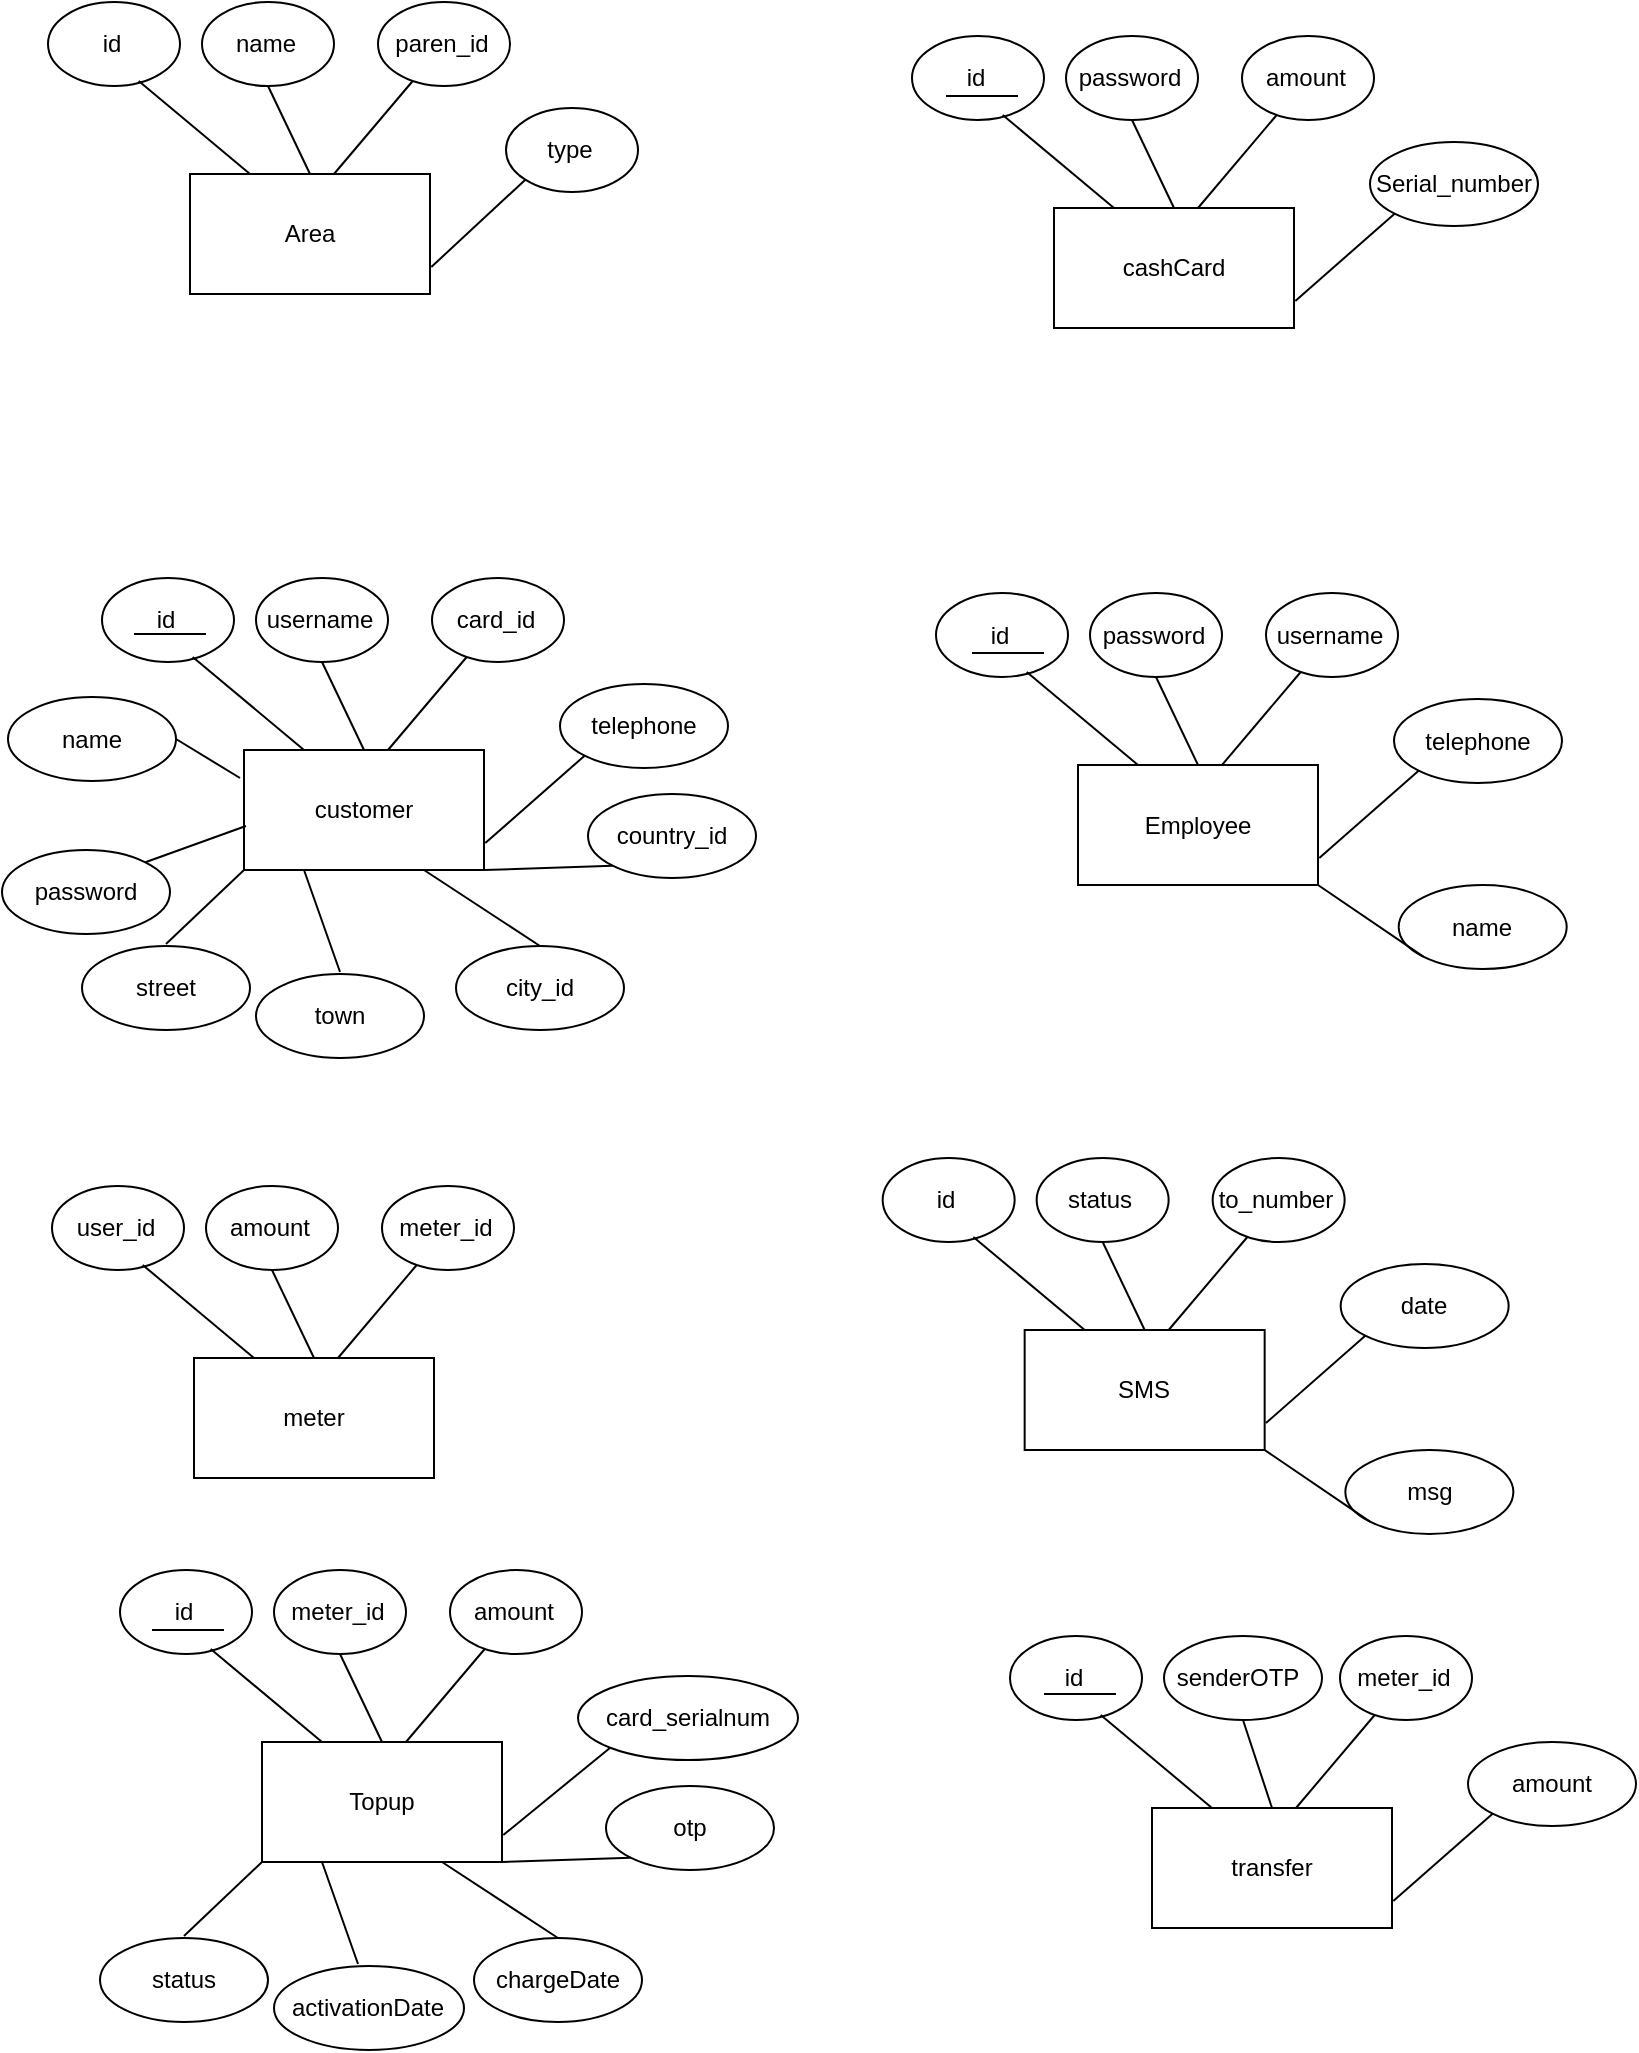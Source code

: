 <mxfile version="12.9.6" type="device"><diagram id="feRT_Bv8ankwjaCeMuWD" name="Page-1"><mxGraphModel dx="923" dy="354" grid="0" gridSize="10" guides="1" tooltips="1" connect="1" arrows="1" fold="1" page="1" pageScale="1" pageWidth="850" pageHeight="1100" math="0" shadow="0"><root><mxCell id="0"/><mxCell id="1" parent="0"/><mxCell id="7X9WFguHcZWcBJbjp-pj-1" value="" style="rounded=0;whiteSpace=wrap;html=1;" vertex="1" parent="1"><mxGeometry x="107" y="122" width="120" height="60" as="geometry"/></mxCell><mxCell id="7X9WFguHcZWcBJbjp-pj-2" value="Area" style="text;html=1;strokeColor=none;fillColor=none;align=center;verticalAlign=middle;whiteSpace=wrap;rounded=0;" vertex="1" parent="1"><mxGeometry x="140" y="137.5" width="54" height="29" as="geometry"/></mxCell><mxCell id="7X9WFguHcZWcBJbjp-pj-3" value="" style="ellipse;whiteSpace=wrap;html=1;" vertex="1" parent="1"><mxGeometry x="36" y="36" width="66" height="42" as="geometry"/></mxCell><mxCell id="7X9WFguHcZWcBJbjp-pj-4" value="id" style="text;html=1;strokeColor=none;fillColor=none;align=center;verticalAlign=middle;whiteSpace=wrap;rounded=0;" vertex="1" parent="1"><mxGeometry x="48" y="47" width="40" height="20" as="geometry"/></mxCell><mxCell id="7X9WFguHcZWcBJbjp-pj-5" value="" style="ellipse;whiteSpace=wrap;html=1;" vertex="1" parent="1"><mxGeometry x="113" y="36" width="66" height="42" as="geometry"/></mxCell><mxCell id="7X9WFguHcZWcBJbjp-pj-6" value="name" style="text;html=1;strokeColor=none;fillColor=none;align=center;verticalAlign=middle;whiteSpace=wrap;rounded=0;" vertex="1" parent="1"><mxGeometry x="125" y="47" width="40" height="20" as="geometry"/></mxCell><mxCell id="7X9WFguHcZWcBJbjp-pj-7" value="" style="ellipse;whiteSpace=wrap;html=1;" vertex="1" parent="1"><mxGeometry x="201" y="36" width="66" height="42" as="geometry"/></mxCell><mxCell id="7X9WFguHcZWcBJbjp-pj-8" value="paren_id" style="text;html=1;strokeColor=none;fillColor=none;align=center;verticalAlign=middle;whiteSpace=wrap;rounded=0;" vertex="1" parent="1"><mxGeometry x="213" y="47" width="40" height="20" as="geometry"/></mxCell><mxCell id="7X9WFguHcZWcBJbjp-pj-9" value="" style="ellipse;whiteSpace=wrap;html=1;" vertex="1" parent="1"><mxGeometry x="265" y="89" width="66" height="42" as="geometry"/></mxCell><mxCell id="7X9WFguHcZWcBJbjp-pj-10" value="type" style="text;html=1;strokeColor=none;fillColor=none;align=center;verticalAlign=middle;whiteSpace=wrap;rounded=0;" vertex="1" parent="1"><mxGeometry x="277" y="100" width="40" height="20" as="geometry"/></mxCell><mxCell id="7X9WFguHcZWcBJbjp-pj-15" value="" style="endArrow=none;html=1;" edge="1" parent="1" target="7X9WFguHcZWcBJbjp-pj-7"><mxGeometry width="50" height="50" relative="1" as="geometry"><mxPoint x="179" y="122" as="sourcePoint"/><mxPoint x="224" y="77" as="targetPoint"/></mxGeometry></mxCell><mxCell id="7X9WFguHcZWcBJbjp-pj-16" value="" style="endArrow=none;html=1;entryX=0;entryY=1;entryDx=0;entryDy=0;" edge="1" parent="1" target="7X9WFguHcZWcBJbjp-pj-9"><mxGeometry width="50" height="50" relative="1" as="geometry"><mxPoint x="227.65" y="168.51" as="sourcePoint"/><mxPoint x="267" y="122" as="targetPoint"/></mxGeometry></mxCell><mxCell id="7X9WFguHcZWcBJbjp-pj-17" value="" style="endArrow=none;html=1;exitX=0.5;exitY=0;exitDx=0;exitDy=0;entryX=0.5;entryY=1;entryDx=0;entryDy=0;" edge="1" parent="1" source="7X9WFguHcZWcBJbjp-pj-1" target="7X9WFguHcZWcBJbjp-pj-5"><mxGeometry width="50" height="50" relative="1" as="geometry"><mxPoint x="121" y="124.51" as="sourcePoint"/><mxPoint x="135" y="86" as="targetPoint"/></mxGeometry></mxCell><mxCell id="7X9WFguHcZWcBJbjp-pj-18" value="" style="endArrow=none;html=1;exitX=0.25;exitY=0;exitDx=0;exitDy=0;" edge="1" parent="1" source="7X9WFguHcZWcBJbjp-pj-1"><mxGeometry width="50" height="50" relative="1" as="geometry"><mxPoint x="42" y="122" as="sourcePoint"/><mxPoint x="81.355" y="75.49" as="targetPoint"/></mxGeometry></mxCell><mxCell id="7X9WFguHcZWcBJbjp-pj-19" value="" style="rounded=0;whiteSpace=wrap;html=1;" vertex="1" parent="1"><mxGeometry x="539" y="139" width="120" height="60" as="geometry"/></mxCell><mxCell id="7X9WFguHcZWcBJbjp-pj-20" value="cashCard" style="text;html=1;strokeColor=none;fillColor=none;align=center;verticalAlign=middle;whiteSpace=wrap;rounded=0;" vertex="1" parent="1"><mxGeometry x="572" y="154.5" width="54" height="29" as="geometry"/></mxCell><mxCell id="7X9WFguHcZWcBJbjp-pj-21" value="" style="ellipse;whiteSpace=wrap;html=1;" vertex="1" parent="1"><mxGeometry x="468" y="53" width="66" height="42" as="geometry"/></mxCell><mxCell id="7X9WFguHcZWcBJbjp-pj-22" value="id" style="text;html=1;strokeColor=none;fillColor=none;align=center;verticalAlign=middle;whiteSpace=wrap;rounded=0;" vertex="1" parent="1"><mxGeometry x="480" y="64" width="40" height="20" as="geometry"/></mxCell><mxCell id="7X9WFguHcZWcBJbjp-pj-23" value="" style="ellipse;whiteSpace=wrap;html=1;" vertex="1" parent="1"><mxGeometry x="545" y="53" width="66" height="42" as="geometry"/></mxCell><mxCell id="7X9WFguHcZWcBJbjp-pj-24" value="password" style="text;html=1;strokeColor=none;fillColor=none;align=center;verticalAlign=middle;whiteSpace=wrap;rounded=0;" vertex="1" parent="1"><mxGeometry x="557" y="64" width="40" height="20" as="geometry"/></mxCell><mxCell id="7X9WFguHcZWcBJbjp-pj-25" value="" style="ellipse;whiteSpace=wrap;html=1;" vertex="1" parent="1"><mxGeometry x="633" y="53" width="66" height="42" as="geometry"/></mxCell><mxCell id="7X9WFguHcZWcBJbjp-pj-26" value="amount" style="text;html=1;strokeColor=none;fillColor=none;align=center;verticalAlign=middle;whiteSpace=wrap;rounded=0;" vertex="1" parent="1"><mxGeometry x="645" y="64" width="40" height="20" as="geometry"/></mxCell><mxCell id="7X9WFguHcZWcBJbjp-pj-27" value="" style="ellipse;whiteSpace=wrap;html=1;" vertex="1" parent="1"><mxGeometry x="697" y="106" width="84" height="42" as="geometry"/></mxCell><mxCell id="7X9WFguHcZWcBJbjp-pj-28" value="Serial_number" style="text;html=1;strokeColor=none;fillColor=none;align=center;verticalAlign=middle;whiteSpace=wrap;rounded=0;" vertex="1" parent="1"><mxGeometry x="719" y="117" width="40" height="20" as="geometry"/></mxCell><mxCell id="7X9WFguHcZWcBJbjp-pj-29" value="" style="endArrow=none;html=1;" edge="1" parent="1" target="7X9WFguHcZWcBJbjp-pj-25"><mxGeometry width="50" height="50" relative="1" as="geometry"><mxPoint x="611" y="139" as="sourcePoint"/><mxPoint x="656" y="94" as="targetPoint"/></mxGeometry></mxCell><mxCell id="7X9WFguHcZWcBJbjp-pj-30" value="" style="endArrow=none;html=1;entryX=0;entryY=1;entryDx=0;entryDy=0;" edge="1" parent="1" target="7X9WFguHcZWcBJbjp-pj-27"><mxGeometry width="50" height="50" relative="1" as="geometry"><mxPoint x="659.65" y="185.51" as="sourcePoint"/><mxPoint x="699" y="139" as="targetPoint"/></mxGeometry></mxCell><mxCell id="7X9WFguHcZWcBJbjp-pj-31" value="" style="endArrow=none;html=1;exitX=0.5;exitY=0;exitDx=0;exitDy=0;entryX=0.5;entryY=1;entryDx=0;entryDy=0;" edge="1" parent="1" source="7X9WFguHcZWcBJbjp-pj-19" target="7X9WFguHcZWcBJbjp-pj-23"><mxGeometry width="50" height="50" relative="1" as="geometry"><mxPoint x="553" y="141.51" as="sourcePoint"/><mxPoint x="567" y="103" as="targetPoint"/></mxGeometry></mxCell><mxCell id="7X9WFguHcZWcBJbjp-pj-32" value="" style="endArrow=none;html=1;exitX=0.25;exitY=0;exitDx=0;exitDy=0;" edge="1" parent="1" source="7X9WFguHcZWcBJbjp-pj-19"><mxGeometry width="50" height="50" relative="1" as="geometry"><mxPoint x="474" y="139" as="sourcePoint"/><mxPoint x="513.355" y="92.49" as="targetPoint"/></mxGeometry></mxCell><mxCell id="7X9WFguHcZWcBJbjp-pj-33" value="" style="rounded=0;whiteSpace=wrap;html=1;" vertex="1" parent="1"><mxGeometry x="134" y="410" width="120" height="60" as="geometry"/></mxCell><mxCell id="7X9WFguHcZWcBJbjp-pj-34" value="customer" style="text;html=1;strokeColor=none;fillColor=none;align=center;verticalAlign=middle;whiteSpace=wrap;rounded=0;" vertex="1" parent="1"><mxGeometry x="167" y="425.5" width="54" height="29" as="geometry"/></mxCell><mxCell id="7X9WFguHcZWcBJbjp-pj-35" value="" style="ellipse;whiteSpace=wrap;html=1;" vertex="1" parent="1"><mxGeometry x="63" y="324" width="66" height="42" as="geometry"/></mxCell><mxCell id="7X9WFguHcZWcBJbjp-pj-36" value="id" style="text;html=1;strokeColor=none;fillColor=none;align=center;verticalAlign=middle;whiteSpace=wrap;rounded=0;" vertex="1" parent="1"><mxGeometry x="75" y="335" width="40" height="20" as="geometry"/></mxCell><mxCell id="7X9WFguHcZWcBJbjp-pj-37" value="" style="ellipse;whiteSpace=wrap;html=1;" vertex="1" parent="1"><mxGeometry x="140" y="324" width="66" height="42" as="geometry"/></mxCell><mxCell id="7X9WFguHcZWcBJbjp-pj-38" value="username" style="text;html=1;strokeColor=none;fillColor=none;align=center;verticalAlign=middle;whiteSpace=wrap;rounded=0;" vertex="1" parent="1"><mxGeometry x="152" y="335" width="40" height="20" as="geometry"/></mxCell><mxCell id="7X9WFguHcZWcBJbjp-pj-39" value="" style="ellipse;whiteSpace=wrap;html=1;" vertex="1" parent="1"><mxGeometry x="228" y="324" width="66" height="42" as="geometry"/></mxCell><mxCell id="7X9WFguHcZWcBJbjp-pj-40" value="card_id" style="text;html=1;strokeColor=none;fillColor=none;align=center;verticalAlign=middle;whiteSpace=wrap;rounded=0;" vertex="1" parent="1"><mxGeometry x="240" y="335" width="40" height="20" as="geometry"/></mxCell><mxCell id="7X9WFguHcZWcBJbjp-pj-41" value="" style="ellipse;whiteSpace=wrap;html=1;" vertex="1" parent="1"><mxGeometry x="292" y="377" width="84" height="42" as="geometry"/></mxCell><mxCell id="7X9WFguHcZWcBJbjp-pj-42" value="telephone" style="text;html=1;strokeColor=none;fillColor=none;align=center;verticalAlign=middle;whiteSpace=wrap;rounded=0;" vertex="1" parent="1"><mxGeometry x="314" y="388" width="40" height="20" as="geometry"/></mxCell><mxCell id="7X9WFguHcZWcBJbjp-pj-43" value="" style="endArrow=none;html=1;" edge="1" parent="1" target="7X9WFguHcZWcBJbjp-pj-39"><mxGeometry width="50" height="50" relative="1" as="geometry"><mxPoint x="206" y="410" as="sourcePoint"/><mxPoint x="251" y="365" as="targetPoint"/></mxGeometry></mxCell><mxCell id="7X9WFguHcZWcBJbjp-pj-44" value="" style="endArrow=none;html=1;entryX=0;entryY=1;entryDx=0;entryDy=0;" edge="1" parent="1" target="7X9WFguHcZWcBJbjp-pj-41"><mxGeometry width="50" height="50" relative="1" as="geometry"><mxPoint x="254.65" y="456.51" as="sourcePoint"/><mxPoint x="294" y="410" as="targetPoint"/></mxGeometry></mxCell><mxCell id="7X9WFguHcZWcBJbjp-pj-45" value="" style="endArrow=none;html=1;exitX=0.5;exitY=0;exitDx=0;exitDy=0;entryX=0.5;entryY=1;entryDx=0;entryDy=0;" edge="1" parent="1" source="7X9WFguHcZWcBJbjp-pj-33" target="7X9WFguHcZWcBJbjp-pj-37"><mxGeometry width="50" height="50" relative="1" as="geometry"><mxPoint x="148" y="412.51" as="sourcePoint"/><mxPoint x="162" y="374" as="targetPoint"/></mxGeometry></mxCell><mxCell id="7X9WFguHcZWcBJbjp-pj-46" value="" style="endArrow=none;html=1;exitX=0.25;exitY=0;exitDx=0;exitDy=0;" edge="1" parent="1" source="7X9WFguHcZWcBJbjp-pj-33"><mxGeometry width="50" height="50" relative="1" as="geometry"><mxPoint x="69" y="410" as="sourcePoint"/><mxPoint x="108.355" y="363.49" as="targetPoint"/></mxGeometry></mxCell><mxCell id="7X9WFguHcZWcBJbjp-pj-49" value="" style="ellipse;whiteSpace=wrap;html=1;" vertex="1" parent="1"><mxGeometry x="306" y="432" width="84" height="42" as="geometry"/></mxCell><mxCell id="7X9WFguHcZWcBJbjp-pj-50" value="country_id" style="text;html=1;strokeColor=none;fillColor=none;align=center;verticalAlign=middle;whiteSpace=wrap;rounded=0;" vertex="1" parent="1"><mxGeometry x="328" y="443" width="40" height="20" as="geometry"/></mxCell><mxCell id="7X9WFguHcZWcBJbjp-pj-51" value="" style="endArrow=none;html=1;entryX=0;entryY=1;entryDx=0;entryDy=0;exitX=1;exitY=1;exitDx=0;exitDy=0;" edge="1" parent="1" target="7X9WFguHcZWcBJbjp-pj-49" source="7X9WFguHcZWcBJbjp-pj-33"><mxGeometry width="50" height="50" relative="1" as="geometry"><mxPoint x="261.0" y="534.01" as="sourcePoint"/><mxPoint x="300.35" y="487.5" as="targetPoint"/></mxGeometry></mxCell><mxCell id="7X9WFguHcZWcBJbjp-pj-52" value="" style="ellipse;whiteSpace=wrap;html=1;" vertex="1" parent="1"><mxGeometry x="240" y="508" width="84" height="42" as="geometry"/></mxCell><mxCell id="7X9WFguHcZWcBJbjp-pj-53" value="city_id" style="text;html=1;strokeColor=none;fillColor=none;align=center;verticalAlign=middle;whiteSpace=wrap;rounded=0;" vertex="1" parent="1"><mxGeometry x="262" y="519" width="40" height="20" as="geometry"/></mxCell><mxCell id="7X9WFguHcZWcBJbjp-pj-54" value="" style="endArrow=none;html=1;entryX=0.5;entryY=0;entryDx=0;entryDy=0;exitX=0.75;exitY=1;exitDx=0;exitDy=0;" edge="1" parent="1" target="7X9WFguHcZWcBJbjp-pj-52" source="7X9WFguHcZWcBJbjp-pj-33"><mxGeometry width="50" height="50" relative="1" as="geometry"><mxPoint x="129.0" y="587.51" as="sourcePoint"/><mxPoint x="168.35" y="541" as="targetPoint"/></mxGeometry></mxCell><mxCell id="7X9WFguHcZWcBJbjp-pj-55" value="" style="ellipse;whiteSpace=wrap;html=1;" vertex="1" parent="1"><mxGeometry x="140" y="522" width="84" height="42" as="geometry"/></mxCell><mxCell id="7X9WFguHcZWcBJbjp-pj-56" value="town" style="text;html=1;strokeColor=none;fillColor=none;align=center;verticalAlign=middle;whiteSpace=wrap;rounded=0;" vertex="1" parent="1"><mxGeometry x="162" y="533" width="40" height="20" as="geometry"/></mxCell><mxCell id="7X9WFguHcZWcBJbjp-pj-57" value="" style="endArrow=none;html=1;exitX=0.25;exitY=1;exitDx=0;exitDy=0;" edge="1" parent="1" source="7X9WFguHcZWcBJbjp-pj-33"><mxGeometry width="50" height="50" relative="1" as="geometry"><mxPoint x="43.65" y="565.01" as="sourcePoint"/><mxPoint x="182" y="521" as="targetPoint"/></mxGeometry></mxCell><mxCell id="7X9WFguHcZWcBJbjp-pj-58" value="" style="ellipse;whiteSpace=wrap;html=1;" vertex="1" parent="1"><mxGeometry x="53" y="508" width="84" height="42" as="geometry"/></mxCell><mxCell id="7X9WFguHcZWcBJbjp-pj-59" value="street" style="text;html=1;strokeColor=none;fillColor=none;align=center;verticalAlign=middle;whiteSpace=wrap;rounded=0;" vertex="1" parent="1"><mxGeometry x="75" y="519" width="40" height="20" as="geometry"/></mxCell><mxCell id="7X9WFguHcZWcBJbjp-pj-60" value="" style="endArrow=none;html=1;exitX=0;exitY=1;exitDx=0;exitDy=0;" edge="1" parent="1" source="7X9WFguHcZWcBJbjp-pj-33"><mxGeometry width="50" height="50" relative="1" as="geometry"><mxPoint x="77" y="456" as="sourcePoint"/><mxPoint x="95" y="507" as="targetPoint"/></mxGeometry></mxCell><mxCell id="7X9WFguHcZWcBJbjp-pj-61" value="" style="ellipse;whiteSpace=wrap;html=1;" vertex="1" parent="1"><mxGeometry x="13" y="460" width="84" height="42" as="geometry"/></mxCell><mxCell id="7X9WFguHcZWcBJbjp-pj-62" value="password" style="text;html=1;strokeColor=none;fillColor=none;align=center;verticalAlign=middle;whiteSpace=wrap;rounded=0;" vertex="1" parent="1"><mxGeometry x="35" y="471" width="40" height="20" as="geometry"/></mxCell><mxCell id="7X9WFguHcZWcBJbjp-pj-63" value="" style="endArrow=none;html=1;exitX=0.008;exitY=0.633;exitDx=0;exitDy=0;exitPerimeter=0;entryX=1;entryY=0;entryDx=0;entryDy=0;" edge="1" parent="1" source="7X9WFguHcZWcBJbjp-pj-33" target="7X9WFguHcZWcBJbjp-pj-61"><mxGeometry width="50" height="50" relative="1" as="geometry"><mxPoint x="37" y="408" as="sourcePoint"/><mxPoint x="55" y="459" as="targetPoint"/></mxGeometry></mxCell><mxCell id="7X9WFguHcZWcBJbjp-pj-64" value="" style="ellipse;whiteSpace=wrap;html=1;" vertex="1" parent="1"><mxGeometry x="16" y="383.5" width="84" height="42" as="geometry"/></mxCell><mxCell id="7X9WFguHcZWcBJbjp-pj-65" value="name" style="text;html=1;strokeColor=none;fillColor=none;align=center;verticalAlign=middle;whiteSpace=wrap;rounded=0;" vertex="1" parent="1"><mxGeometry x="38" y="394.5" width="40" height="20" as="geometry"/></mxCell><mxCell id="7X9WFguHcZWcBJbjp-pj-66" value="" style="endArrow=none;html=1;entryX=1;entryY=0.5;entryDx=0;entryDy=0;" edge="1" parent="1" target="7X9WFguHcZWcBJbjp-pj-64"><mxGeometry width="50" height="50" relative="1" as="geometry"><mxPoint x="132" y="424" as="sourcePoint"/><mxPoint x="65" y="402" as="targetPoint"/></mxGeometry></mxCell><mxCell id="7X9WFguHcZWcBJbjp-pj-67" value="" style="rounded=0;whiteSpace=wrap;html=1;" vertex="1" parent="1"><mxGeometry x="551" y="417.5" width="120" height="60" as="geometry"/></mxCell><mxCell id="7X9WFguHcZWcBJbjp-pj-68" value="Employee" style="text;html=1;strokeColor=none;fillColor=none;align=center;verticalAlign=middle;whiteSpace=wrap;rounded=0;" vertex="1" parent="1"><mxGeometry x="584" y="433" width="54" height="29" as="geometry"/></mxCell><mxCell id="7X9WFguHcZWcBJbjp-pj-69" value="" style="ellipse;whiteSpace=wrap;html=1;" vertex="1" parent="1"><mxGeometry x="480" y="331.5" width="66" height="42" as="geometry"/></mxCell><mxCell id="7X9WFguHcZWcBJbjp-pj-70" value="id" style="text;html=1;strokeColor=none;fillColor=none;align=center;verticalAlign=middle;whiteSpace=wrap;rounded=0;" vertex="1" parent="1"><mxGeometry x="492" y="342.5" width="40" height="20" as="geometry"/></mxCell><mxCell id="7X9WFguHcZWcBJbjp-pj-71" value="" style="ellipse;whiteSpace=wrap;html=1;" vertex="1" parent="1"><mxGeometry x="557" y="331.5" width="66" height="42" as="geometry"/></mxCell><mxCell id="7X9WFguHcZWcBJbjp-pj-72" value="password" style="text;html=1;strokeColor=none;fillColor=none;align=center;verticalAlign=middle;whiteSpace=wrap;rounded=0;" vertex="1" parent="1"><mxGeometry x="569" y="342.5" width="40" height="20" as="geometry"/></mxCell><mxCell id="7X9WFguHcZWcBJbjp-pj-73" value="" style="ellipse;whiteSpace=wrap;html=1;" vertex="1" parent="1"><mxGeometry x="645" y="331.5" width="66" height="42" as="geometry"/></mxCell><mxCell id="7X9WFguHcZWcBJbjp-pj-74" value="username" style="text;html=1;strokeColor=none;fillColor=none;align=center;verticalAlign=middle;whiteSpace=wrap;rounded=0;" vertex="1" parent="1"><mxGeometry x="657" y="342.5" width="40" height="20" as="geometry"/></mxCell><mxCell id="7X9WFguHcZWcBJbjp-pj-75" value="" style="ellipse;whiteSpace=wrap;html=1;" vertex="1" parent="1"><mxGeometry x="709" y="384.5" width="84" height="42" as="geometry"/></mxCell><mxCell id="7X9WFguHcZWcBJbjp-pj-76" value="telephone" style="text;html=1;strokeColor=none;fillColor=none;align=center;verticalAlign=middle;whiteSpace=wrap;rounded=0;" vertex="1" parent="1"><mxGeometry x="731" y="395.5" width="40" height="20" as="geometry"/></mxCell><mxCell id="7X9WFguHcZWcBJbjp-pj-77" value="" style="endArrow=none;html=1;" edge="1" parent="1" target="7X9WFguHcZWcBJbjp-pj-73"><mxGeometry width="50" height="50" relative="1" as="geometry"><mxPoint x="623" y="417.5" as="sourcePoint"/><mxPoint x="668" y="372.5" as="targetPoint"/></mxGeometry></mxCell><mxCell id="7X9WFguHcZWcBJbjp-pj-78" value="" style="endArrow=none;html=1;entryX=0;entryY=1;entryDx=0;entryDy=0;" edge="1" parent="1" target="7X9WFguHcZWcBJbjp-pj-75"><mxGeometry width="50" height="50" relative="1" as="geometry"><mxPoint x="671.65" y="464.01" as="sourcePoint"/><mxPoint x="711" y="417.5" as="targetPoint"/></mxGeometry></mxCell><mxCell id="7X9WFguHcZWcBJbjp-pj-79" value="" style="endArrow=none;html=1;exitX=0.5;exitY=0;exitDx=0;exitDy=0;entryX=0.5;entryY=1;entryDx=0;entryDy=0;" edge="1" parent="1" source="7X9WFguHcZWcBJbjp-pj-67" target="7X9WFguHcZWcBJbjp-pj-71"><mxGeometry width="50" height="50" relative="1" as="geometry"><mxPoint x="565" y="420.01" as="sourcePoint"/><mxPoint x="579" y="381.5" as="targetPoint"/></mxGeometry></mxCell><mxCell id="7X9WFguHcZWcBJbjp-pj-80" value="" style="endArrow=none;html=1;exitX=0.25;exitY=0;exitDx=0;exitDy=0;" edge="1" parent="1" source="7X9WFguHcZWcBJbjp-pj-67"><mxGeometry width="50" height="50" relative="1" as="geometry"><mxPoint x="486" y="417.5" as="sourcePoint"/><mxPoint x="525.355" y="370.99" as="targetPoint"/></mxGeometry></mxCell><mxCell id="7X9WFguHcZWcBJbjp-pj-81" value="" style="ellipse;whiteSpace=wrap;html=1;" vertex="1" parent="1"><mxGeometry x="711.35" y="477.5" width="84" height="42" as="geometry"/></mxCell><mxCell id="7X9WFguHcZWcBJbjp-pj-82" value="name" style="text;html=1;strokeColor=none;fillColor=none;align=center;verticalAlign=middle;whiteSpace=wrap;rounded=0;" vertex="1" parent="1"><mxGeometry x="733.35" y="488.5" width="40" height="20" as="geometry"/></mxCell><mxCell id="7X9WFguHcZWcBJbjp-pj-83" value="" style="endArrow=none;html=1;entryX=0;entryY=1;entryDx=0;entryDy=0;exitX=1;exitY=1;exitDx=0;exitDy=0;" edge="1" parent="1" target="7X9WFguHcZWcBJbjp-pj-81" source="7X9WFguHcZWcBJbjp-pj-67"><mxGeometry width="50" height="50" relative="1" as="geometry"><mxPoint x="674.0" y="557.01" as="sourcePoint"/><mxPoint x="713.35" y="510.5" as="targetPoint"/></mxGeometry></mxCell><mxCell id="7X9WFguHcZWcBJbjp-pj-85" value="" style="rounded=0;whiteSpace=wrap;html=1;" vertex="1" parent="1"><mxGeometry x="109" y="714" width="120" height="60" as="geometry"/></mxCell><mxCell id="7X9WFguHcZWcBJbjp-pj-86" value="meter" style="text;html=1;strokeColor=none;fillColor=none;align=center;verticalAlign=middle;whiteSpace=wrap;rounded=0;" vertex="1" parent="1"><mxGeometry x="142" y="729.5" width="54" height="29" as="geometry"/></mxCell><mxCell id="7X9WFguHcZWcBJbjp-pj-87" value="" style="ellipse;whiteSpace=wrap;html=1;" vertex="1" parent="1"><mxGeometry x="38" y="628" width="66" height="42" as="geometry"/></mxCell><mxCell id="7X9WFguHcZWcBJbjp-pj-88" value="user_id" style="text;html=1;strokeColor=none;fillColor=none;align=center;verticalAlign=middle;whiteSpace=wrap;rounded=0;" vertex="1" parent="1"><mxGeometry x="50" y="639" width="40" height="20" as="geometry"/></mxCell><mxCell id="7X9WFguHcZWcBJbjp-pj-89" value="" style="ellipse;whiteSpace=wrap;html=1;" vertex="1" parent="1"><mxGeometry x="115" y="628" width="66" height="42" as="geometry"/></mxCell><mxCell id="7X9WFguHcZWcBJbjp-pj-90" value="amount" style="text;html=1;strokeColor=none;fillColor=none;align=center;verticalAlign=middle;whiteSpace=wrap;rounded=0;" vertex="1" parent="1"><mxGeometry x="127" y="639" width="40" height="20" as="geometry"/></mxCell><mxCell id="7X9WFguHcZWcBJbjp-pj-91" value="" style="ellipse;whiteSpace=wrap;html=1;" vertex="1" parent="1"><mxGeometry x="203" y="628" width="66" height="42" as="geometry"/></mxCell><mxCell id="7X9WFguHcZWcBJbjp-pj-92" value="meter_id" style="text;html=1;strokeColor=none;fillColor=none;align=center;verticalAlign=middle;whiteSpace=wrap;rounded=0;" vertex="1" parent="1"><mxGeometry x="215" y="639" width="40" height="20" as="geometry"/></mxCell><mxCell id="7X9WFguHcZWcBJbjp-pj-95" value="" style="endArrow=none;html=1;" edge="1" parent="1" target="7X9WFguHcZWcBJbjp-pj-91"><mxGeometry width="50" height="50" relative="1" as="geometry"><mxPoint x="181" y="714" as="sourcePoint"/><mxPoint x="226" y="669" as="targetPoint"/></mxGeometry></mxCell><mxCell id="7X9WFguHcZWcBJbjp-pj-97" value="" style="endArrow=none;html=1;exitX=0.5;exitY=0;exitDx=0;exitDy=0;entryX=0.5;entryY=1;entryDx=0;entryDy=0;" edge="1" parent="1" source="7X9WFguHcZWcBJbjp-pj-85" target="7X9WFguHcZWcBJbjp-pj-89"><mxGeometry width="50" height="50" relative="1" as="geometry"><mxPoint x="123" y="716.51" as="sourcePoint"/><mxPoint x="137" y="678" as="targetPoint"/></mxGeometry></mxCell><mxCell id="7X9WFguHcZWcBJbjp-pj-98" value="" style="endArrow=none;html=1;exitX=0.25;exitY=0;exitDx=0;exitDy=0;" edge="1" parent="1" source="7X9WFguHcZWcBJbjp-pj-85"><mxGeometry width="50" height="50" relative="1" as="geometry"><mxPoint x="44" y="714" as="sourcePoint"/><mxPoint x="83.355" y="667.49" as="targetPoint"/></mxGeometry></mxCell><mxCell id="7X9WFguHcZWcBJbjp-pj-99" value="" style="rounded=0;whiteSpace=wrap;html=1;" vertex="1" parent="1"><mxGeometry x="524.33" y="700" width="120" height="60" as="geometry"/></mxCell><mxCell id="7X9WFguHcZWcBJbjp-pj-100" value="SMS" style="text;html=1;strokeColor=none;fillColor=none;align=center;verticalAlign=middle;whiteSpace=wrap;rounded=0;" vertex="1" parent="1"><mxGeometry x="557.33" y="715.5" width="54" height="29" as="geometry"/></mxCell><mxCell id="7X9WFguHcZWcBJbjp-pj-101" value="" style="ellipse;whiteSpace=wrap;html=1;" vertex="1" parent="1"><mxGeometry x="453.33" y="614" width="66" height="42" as="geometry"/></mxCell><mxCell id="7X9WFguHcZWcBJbjp-pj-102" value="id" style="text;html=1;strokeColor=none;fillColor=none;align=center;verticalAlign=middle;whiteSpace=wrap;rounded=0;" vertex="1" parent="1"><mxGeometry x="465.33" y="625" width="40" height="20" as="geometry"/></mxCell><mxCell id="7X9WFguHcZWcBJbjp-pj-103" value="" style="ellipse;whiteSpace=wrap;html=1;" vertex="1" parent="1"><mxGeometry x="530.33" y="614" width="66" height="42" as="geometry"/></mxCell><mxCell id="7X9WFguHcZWcBJbjp-pj-104" value="status" style="text;html=1;strokeColor=none;fillColor=none;align=center;verticalAlign=middle;whiteSpace=wrap;rounded=0;" vertex="1" parent="1"><mxGeometry x="542.33" y="625" width="40" height="20" as="geometry"/></mxCell><mxCell id="7X9WFguHcZWcBJbjp-pj-105" value="" style="ellipse;whiteSpace=wrap;html=1;" vertex="1" parent="1"><mxGeometry x="618.33" y="614" width="66" height="42" as="geometry"/></mxCell><mxCell id="7X9WFguHcZWcBJbjp-pj-106" value="to_number" style="text;html=1;strokeColor=none;fillColor=none;align=center;verticalAlign=middle;whiteSpace=wrap;rounded=0;" vertex="1" parent="1"><mxGeometry x="630.33" y="625" width="40" height="20" as="geometry"/></mxCell><mxCell id="7X9WFguHcZWcBJbjp-pj-107" value="" style="ellipse;whiteSpace=wrap;html=1;" vertex="1" parent="1"><mxGeometry x="682.33" y="667" width="84" height="42" as="geometry"/></mxCell><mxCell id="7X9WFguHcZWcBJbjp-pj-108" value="date" style="text;html=1;strokeColor=none;fillColor=none;align=center;verticalAlign=middle;whiteSpace=wrap;rounded=0;" vertex="1" parent="1"><mxGeometry x="704.33" y="678" width="40" height="20" as="geometry"/></mxCell><mxCell id="7X9WFguHcZWcBJbjp-pj-109" value="" style="endArrow=none;html=1;" edge="1" parent="1" target="7X9WFguHcZWcBJbjp-pj-105"><mxGeometry width="50" height="50" relative="1" as="geometry"><mxPoint x="596.33" y="700" as="sourcePoint"/><mxPoint x="641.33" y="655" as="targetPoint"/></mxGeometry></mxCell><mxCell id="7X9WFguHcZWcBJbjp-pj-110" value="" style="endArrow=none;html=1;entryX=0;entryY=1;entryDx=0;entryDy=0;" edge="1" parent="1" target="7X9WFguHcZWcBJbjp-pj-107"><mxGeometry width="50" height="50" relative="1" as="geometry"><mxPoint x="644.98" y="746.51" as="sourcePoint"/><mxPoint x="684.33" y="700" as="targetPoint"/></mxGeometry></mxCell><mxCell id="7X9WFguHcZWcBJbjp-pj-111" value="" style="endArrow=none;html=1;exitX=0.5;exitY=0;exitDx=0;exitDy=0;entryX=0.5;entryY=1;entryDx=0;entryDy=0;" edge="1" parent="1" source="7X9WFguHcZWcBJbjp-pj-99" target="7X9WFguHcZWcBJbjp-pj-103"><mxGeometry width="50" height="50" relative="1" as="geometry"><mxPoint x="538.33" y="702.51" as="sourcePoint"/><mxPoint x="552.33" y="664" as="targetPoint"/></mxGeometry></mxCell><mxCell id="7X9WFguHcZWcBJbjp-pj-112" value="" style="endArrow=none;html=1;exitX=0.25;exitY=0;exitDx=0;exitDy=0;" edge="1" parent="1" source="7X9WFguHcZWcBJbjp-pj-99"><mxGeometry width="50" height="50" relative="1" as="geometry"><mxPoint x="459.33" y="700" as="sourcePoint"/><mxPoint x="498.685" y="653.49" as="targetPoint"/></mxGeometry></mxCell><mxCell id="7X9WFguHcZWcBJbjp-pj-113" value="" style="ellipse;whiteSpace=wrap;html=1;" vertex="1" parent="1"><mxGeometry x="684.68" y="760" width="84" height="42" as="geometry"/></mxCell><mxCell id="7X9WFguHcZWcBJbjp-pj-114" value="msg" style="text;html=1;strokeColor=none;fillColor=none;align=center;verticalAlign=middle;whiteSpace=wrap;rounded=0;" vertex="1" parent="1"><mxGeometry x="706.68" y="771" width="40" height="20" as="geometry"/></mxCell><mxCell id="7X9WFguHcZWcBJbjp-pj-115" value="" style="endArrow=none;html=1;entryX=0;entryY=1;entryDx=0;entryDy=0;exitX=1;exitY=1;exitDx=0;exitDy=0;" edge="1" parent="1" source="7X9WFguHcZWcBJbjp-pj-99" target="7X9WFguHcZWcBJbjp-pj-113"><mxGeometry width="50" height="50" relative="1" as="geometry"><mxPoint x="647.33" y="839.51" as="sourcePoint"/><mxPoint x="686.68" y="793" as="targetPoint"/></mxGeometry></mxCell><mxCell id="7X9WFguHcZWcBJbjp-pj-116" value="" style="rounded=0;whiteSpace=wrap;html=1;" vertex="1" parent="1"><mxGeometry x="143" y="906" width="120" height="60" as="geometry"/></mxCell><mxCell id="7X9WFguHcZWcBJbjp-pj-117" value="Topup" style="text;html=1;strokeColor=none;fillColor=none;align=center;verticalAlign=middle;whiteSpace=wrap;rounded=0;" vertex="1" parent="1"><mxGeometry x="176" y="921.5" width="54" height="29" as="geometry"/></mxCell><mxCell id="7X9WFguHcZWcBJbjp-pj-118" value="" style="ellipse;whiteSpace=wrap;html=1;" vertex="1" parent="1"><mxGeometry x="72" y="820" width="66" height="42" as="geometry"/></mxCell><mxCell id="7X9WFguHcZWcBJbjp-pj-119" value="id" style="text;html=1;strokeColor=none;fillColor=none;align=center;verticalAlign=middle;whiteSpace=wrap;rounded=0;" vertex="1" parent="1"><mxGeometry x="84" y="831" width="40" height="20" as="geometry"/></mxCell><mxCell id="7X9WFguHcZWcBJbjp-pj-120" value="" style="ellipse;whiteSpace=wrap;html=1;" vertex="1" parent="1"><mxGeometry x="149" y="820" width="66" height="42" as="geometry"/></mxCell><mxCell id="7X9WFguHcZWcBJbjp-pj-121" value="meter_id" style="text;html=1;strokeColor=none;fillColor=none;align=center;verticalAlign=middle;whiteSpace=wrap;rounded=0;" vertex="1" parent="1"><mxGeometry x="161" y="831" width="40" height="20" as="geometry"/></mxCell><mxCell id="7X9WFguHcZWcBJbjp-pj-122" value="" style="ellipse;whiteSpace=wrap;html=1;" vertex="1" parent="1"><mxGeometry x="237" y="820" width="66" height="42" as="geometry"/></mxCell><mxCell id="7X9WFguHcZWcBJbjp-pj-123" value="amount" style="text;html=1;strokeColor=none;fillColor=none;align=center;verticalAlign=middle;whiteSpace=wrap;rounded=0;" vertex="1" parent="1"><mxGeometry x="249" y="831" width="40" height="20" as="geometry"/></mxCell><mxCell id="7X9WFguHcZWcBJbjp-pj-124" value="" style="ellipse;whiteSpace=wrap;html=1;" vertex="1" parent="1"><mxGeometry x="301" y="873" width="110" height="42" as="geometry"/></mxCell><mxCell id="7X9WFguHcZWcBJbjp-pj-125" value="card_serialnum" style="text;html=1;strokeColor=none;fillColor=none;align=center;verticalAlign=middle;whiteSpace=wrap;rounded=0;" vertex="1" parent="1"><mxGeometry x="336" y="884" width="40" height="20" as="geometry"/></mxCell><mxCell id="7X9WFguHcZWcBJbjp-pj-126" value="" style="endArrow=none;html=1;" edge="1" parent="1" target="7X9WFguHcZWcBJbjp-pj-122"><mxGeometry width="50" height="50" relative="1" as="geometry"><mxPoint x="215" y="906" as="sourcePoint"/><mxPoint x="260" y="861" as="targetPoint"/></mxGeometry></mxCell><mxCell id="7X9WFguHcZWcBJbjp-pj-127" value="" style="endArrow=none;html=1;entryX=0;entryY=1;entryDx=0;entryDy=0;" edge="1" parent="1" target="7X9WFguHcZWcBJbjp-pj-124"><mxGeometry width="50" height="50" relative="1" as="geometry"><mxPoint x="263.65" y="952.51" as="sourcePoint"/><mxPoint x="303" y="906" as="targetPoint"/></mxGeometry></mxCell><mxCell id="7X9WFguHcZWcBJbjp-pj-128" value="" style="endArrow=none;html=1;exitX=0.5;exitY=0;exitDx=0;exitDy=0;entryX=0.5;entryY=1;entryDx=0;entryDy=0;" edge="1" parent="1" source="7X9WFguHcZWcBJbjp-pj-116" target="7X9WFguHcZWcBJbjp-pj-120"><mxGeometry width="50" height="50" relative="1" as="geometry"><mxPoint x="157" y="908.51" as="sourcePoint"/><mxPoint x="171" y="870" as="targetPoint"/></mxGeometry></mxCell><mxCell id="7X9WFguHcZWcBJbjp-pj-129" value="" style="endArrow=none;html=1;exitX=0.25;exitY=0;exitDx=0;exitDy=0;" edge="1" parent="1" source="7X9WFguHcZWcBJbjp-pj-116"><mxGeometry width="50" height="50" relative="1" as="geometry"><mxPoint x="78" y="906" as="sourcePoint"/><mxPoint x="117.355" y="859.49" as="targetPoint"/></mxGeometry></mxCell><mxCell id="7X9WFguHcZWcBJbjp-pj-130" value="" style="ellipse;whiteSpace=wrap;html=1;" vertex="1" parent="1"><mxGeometry x="315" y="928" width="84" height="42" as="geometry"/></mxCell><mxCell id="7X9WFguHcZWcBJbjp-pj-131" value="otp" style="text;html=1;strokeColor=none;fillColor=none;align=center;verticalAlign=middle;whiteSpace=wrap;rounded=0;" vertex="1" parent="1"><mxGeometry x="337" y="939" width="40" height="20" as="geometry"/></mxCell><mxCell id="7X9WFguHcZWcBJbjp-pj-132" value="" style="endArrow=none;html=1;entryX=0;entryY=1;entryDx=0;entryDy=0;exitX=1;exitY=1;exitDx=0;exitDy=0;" edge="1" parent="1" source="7X9WFguHcZWcBJbjp-pj-116" target="7X9WFguHcZWcBJbjp-pj-130"><mxGeometry width="50" height="50" relative="1" as="geometry"><mxPoint x="270.0" y="1030.01" as="sourcePoint"/><mxPoint x="309.35" y="983.5" as="targetPoint"/></mxGeometry></mxCell><mxCell id="7X9WFguHcZWcBJbjp-pj-133" value="" style="ellipse;whiteSpace=wrap;html=1;" vertex="1" parent="1"><mxGeometry x="249" y="1004" width="84" height="42" as="geometry"/></mxCell><mxCell id="7X9WFguHcZWcBJbjp-pj-134" value="chargeDate" style="text;html=1;strokeColor=none;fillColor=none;align=center;verticalAlign=middle;whiteSpace=wrap;rounded=0;" vertex="1" parent="1"><mxGeometry x="271" y="1015" width="40" height="20" as="geometry"/></mxCell><mxCell id="7X9WFguHcZWcBJbjp-pj-135" value="" style="endArrow=none;html=1;entryX=0.5;entryY=0;entryDx=0;entryDy=0;exitX=0.75;exitY=1;exitDx=0;exitDy=0;" edge="1" parent="1" source="7X9WFguHcZWcBJbjp-pj-116" target="7X9WFguHcZWcBJbjp-pj-133"><mxGeometry width="50" height="50" relative="1" as="geometry"><mxPoint x="138.0" y="1083.51" as="sourcePoint"/><mxPoint x="177.35" y="1037" as="targetPoint"/></mxGeometry></mxCell><mxCell id="7X9WFguHcZWcBJbjp-pj-136" value="" style="ellipse;whiteSpace=wrap;html=1;" vertex="1" parent="1"><mxGeometry x="149" y="1018" width="95" height="42" as="geometry"/></mxCell><mxCell id="7X9WFguHcZWcBJbjp-pj-137" value="activationDate" style="text;html=1;strokeColor=none;fillColor=none;align=center;verticalAlign=middle;whiteSpace=wrap;rounded=0;" vertex="1" parent="1"><mxGeometry x="176" y="1029" width="40" height="20" as="geometry"/></mxCell><mxCell id="7X9WFguHcZWcBJbjp-pj-138" value="" style="endArrow=none;html=1;exitX=0.25;exitY=1;exitDx=0;exitDy=0;" edge="1" parent="1" source="7X9WFguHcZWcBJbjp-pj-116"><mxGeometry width="50" height="50" relative="1" as="geometry"><mxPoint x="52.65" y="1061.01" as="sourcePoint"/><mxPoint x="191" y="1017" as="targetPoint"/></mxGeometry></mxCell><mxCell id="7X9WFguHcZWcBJbjp-pj-139" value="" style="ellipse;whiteSpace=wrap;html=1;" vertex="1" parent="1"><mxGeometry x="62" y="1004" width="84" height="42" as="geometry"/></mxCell><mxCell id="7X9WFguHcZWcBJbjp-pj-140" value="status" style="text;html=1;strokeColor=none;fillColor=none;align=center;verticalAlign=middle;whiteSpace=wrap;rounded=0;" vertex="1" parent="1"><mxGeometry x="84" y="1015" width="40" height="20" as="geometry"/></mxCell><mxCell id="7X9WFguHcZWcBJbjp-pj-141" value="" style="endArrow=none;html=1;exitX=0;exitY=1;exitDx=0;exitDy=0;" edge="1" parent="1" source="7X9WFguHcZWcBJbjp-pj-116"><mxGeometry width="50" height="50" relative="1" as="geometry"><mxPoint x="86" y="952" as="sourcePoint"/><mxPoint x="104" y="1003" as="targetPoint"/></mxGeometry></mxCell><mxCell id="7X9WFguHcZWcBJbjp-pj-148" value="" style="rounded=0;whiteSpace=wrap;html=1;" vertex="1" parent="1"><mxGeometry x="588" y="939" width="120" height="60" as="geometry"/></mxCell><mxCell id="7X9WFguHcZWcBJbjp-pj-149" value="transfer" style="text;html=1;strokeColor=none;fillColor=none;align=center;verticalAlign=middle;whiteSpace=wrap;rounded=0;" vertex="1" parent="1"><mxGeometry x="621" y="954.5" width="54" height="29" as="geometry"/></mxCell><mxCell id="7X9WFguHcZWcBJbjp-pj-150" value="" style="ellipse;whiteSpace=wrap;html=1;" vertex="1" parent="1"><mxGeometry x="517" y="853" width="66" height="42" as="geometry"/></mxCell><mxCell id="7X9WFguHcZWcBJbjp-pj-151" value="id" style="text;html=1;strokeColor=none;fillColor=none;align=center;verticalAlign=middle;whiteSpace=wrap;rounded=0;" vertex="1" parent="1"><mxGeometry x="529" y="864" width="40" height="20" as="geometry"/></mxCell><mxCell id="7X9WFguHcZWcBJbjp-pj-152" value="" style="ellipse;whiteSpace=wrap;html=1;" vertex="1" parent="1"><mxGeometry x="594" y="853" width="79" height="42" as="geometry"/></mxCell><mxCell id="7X9WFguHcZWcBJbjp-pj-153" value="senderOTP" style="text;html=1;strokeColor=none;fillColor=none;align=center;verticalAlign=middle;whiteSpace=wrap;rounded=0;" vertex="1" parent="1"><mxGeometry x="611" y="864" width="40" height="20" as="geometry"/></mxCell><mxCell id="7X9WFguHcZWcBJbjp-pj-154" value="" style="ellipse;whiteSpace=wrap;html=1;" vertex="1" parent="1"><mxGeometry x="682" y="853" width="66" height="42" as="geometry"/></mxCell><mxCell id="7X9WFguHcZWcBJbjp-pj-155" value="meter_id" style="text;html=1;strokeColor=none;fillColor=none;align=center;verticalAlign=middle;whiteSpace=wrap;rounded=0;" vertex="1" parent="1"><mxGeometry x="694" y="864" width="40" height="20" as="geometry"/></mxCell><mxCell id="7X9WFguHcZWcBJbjp-pj-156" value="" style="ellipse;whiteSpace=wrap;html=1;" vertex="1" parent="1"><mxGeometry x="746" y="906" width="84" height="42" as="geometry"/></mxCell><mxCell id="7X9WFguHcZWcBJbjp-pj-157" value="amount" style="text;html=1;strokeColor=none;fillColor=none;align=center;verticalAlign=middle;whiteSpace=wrap;rounded=0;" vertex="1" parent="1"><mxGeometry x="768" y="917" width="40" height="20" as="geometry"/></mxCell><mxCell id="7X9WFguHcZWcBJbjp-pj-158" value="" style="endArrow=none;html=1;" edge="1" parent="1" target="7X9WFguHcZWcBJbjp-pj-154"><mxGeometry width="50" height="50" relative="1" as="geometry"><mxPoint x="660" y="939" as="sourcePoint"/><mxPoint x="705" y="894" as="targetPoint"/></mxGeometry></mxCell><mxCell id="7X9WFguHcZWcBJbjp-pj-159" value="" style="endArrow=none;html=1;entryX=0;entryY=1;entryDx=0;entryDy=0;" edge="1" parent="1" target="7X9WFguHcZWcBJbjp-pj-156"><mxGeometry width="50" height="50" relative="1" as="geometry"><mxPoint x="708.65" y="985.51" as="sourcePoint"/><mxPoint x="748" y="939" as="targetPoint"/></mxGeometry></mxCell><mxCell id="7X9WFguHcZWcBJbjp-pj-160" value="" style="endArrow=none;html=1;exitX=0.5;exitY=0;exitDx=0;exitDy=0;entryX=0.5;entryY=1;entryDx=0;entryDy=0;" edge="1" parent="1" source="7X9WFguHcZWcBJbjp-pj-148" target="7X9WFguHcZWcBJbjp-pj-152"><mxGeometry width="50" height="50" relative="1" as="geometry"><mxPoint x="602" y="941.51" as="sourcePoint"/><mxPoint x="616" y="903" as="targetPoint"/></mxGeometry></mxCell><mxCell id="7X9WFguHcZWcBJbjp-pj-161" value="" style="endArrow=none;html=1;exitX=0.25;exitY=0;exitDx=0;exitDy=0;" edge="1" parent="1" source="7X9WFguHcZWcBJbjp-pj-148"><mxGeometry width="50" height="50" relative="1" as="geometry"><mxPoint x="523" y="939" as="sourcePoint"/><mxPoint x="562.355" y="892.49" as="targetPoint"/></mxGeometry></mxCell><mxCell id="7X9WFguHcZWcBJbjp-pj-163" value="" style="endArrow=none;html=1;" edge="1" parent="1"><mxGeometry width="50" height="50" relative="1" as="geometry"><mxPoint x="485" y="83" as="sourcePoint"/><mxPoint x="521" y="83" as="targetPoint"/></mxGeometry></mxCell><mxCell id="7X9WFguHcZWcBJbjp-pj-164" value="" style="endArrow=none;html=1;" edge="1" parent="1"><mxGeometry width="50" height="50" relative="1" as="geometry"><mxPoint x="79" y="352" as="sourcePoint"/><mxPoint x="115" y="352" as="targetPoint"/></mxGeometry></mxCell><mxCell id="7X9WFguHcZWcBJbjp-pj-165" value="" style="endArrow=none;html=1;" edge="1" parent="1"><mxGeometry width="50" height="50" relative="1" as="geometry"><mxPoint x="498" y="361.5" as="sourcePoint"/><mxPoint x="534" y="361.5" as="targetPoint"/></mxGeometry></mxCell><mxCell id="7X9WFguHcZWcBJbjp-pj-166" value="" style="endArrow=none;html=1;" edge="1" parent="1"><mxGeometry width="50" height="50" relative="1" as="geometry"><mxPoint x="88" y="850" as="sourcePoint"/><mxPoint x="124" y="850" as="targetPoint"/></mxGeometry></mxCell><mxCell id="7X9WFguHcZWcBJbjp-pj-167" value="" style="endArrow=none;html=1;" edge="1" parent="1"><mxGeometry width="50" height="50" relative="1" as="geometry"><mxPoint x="534" y="882" as="sourcePoint"/><mxPoint x="570" y="882" as="targetPoint"/></mxGeometry></mxCell></root></mxGraphModel></diagram></mxfile>